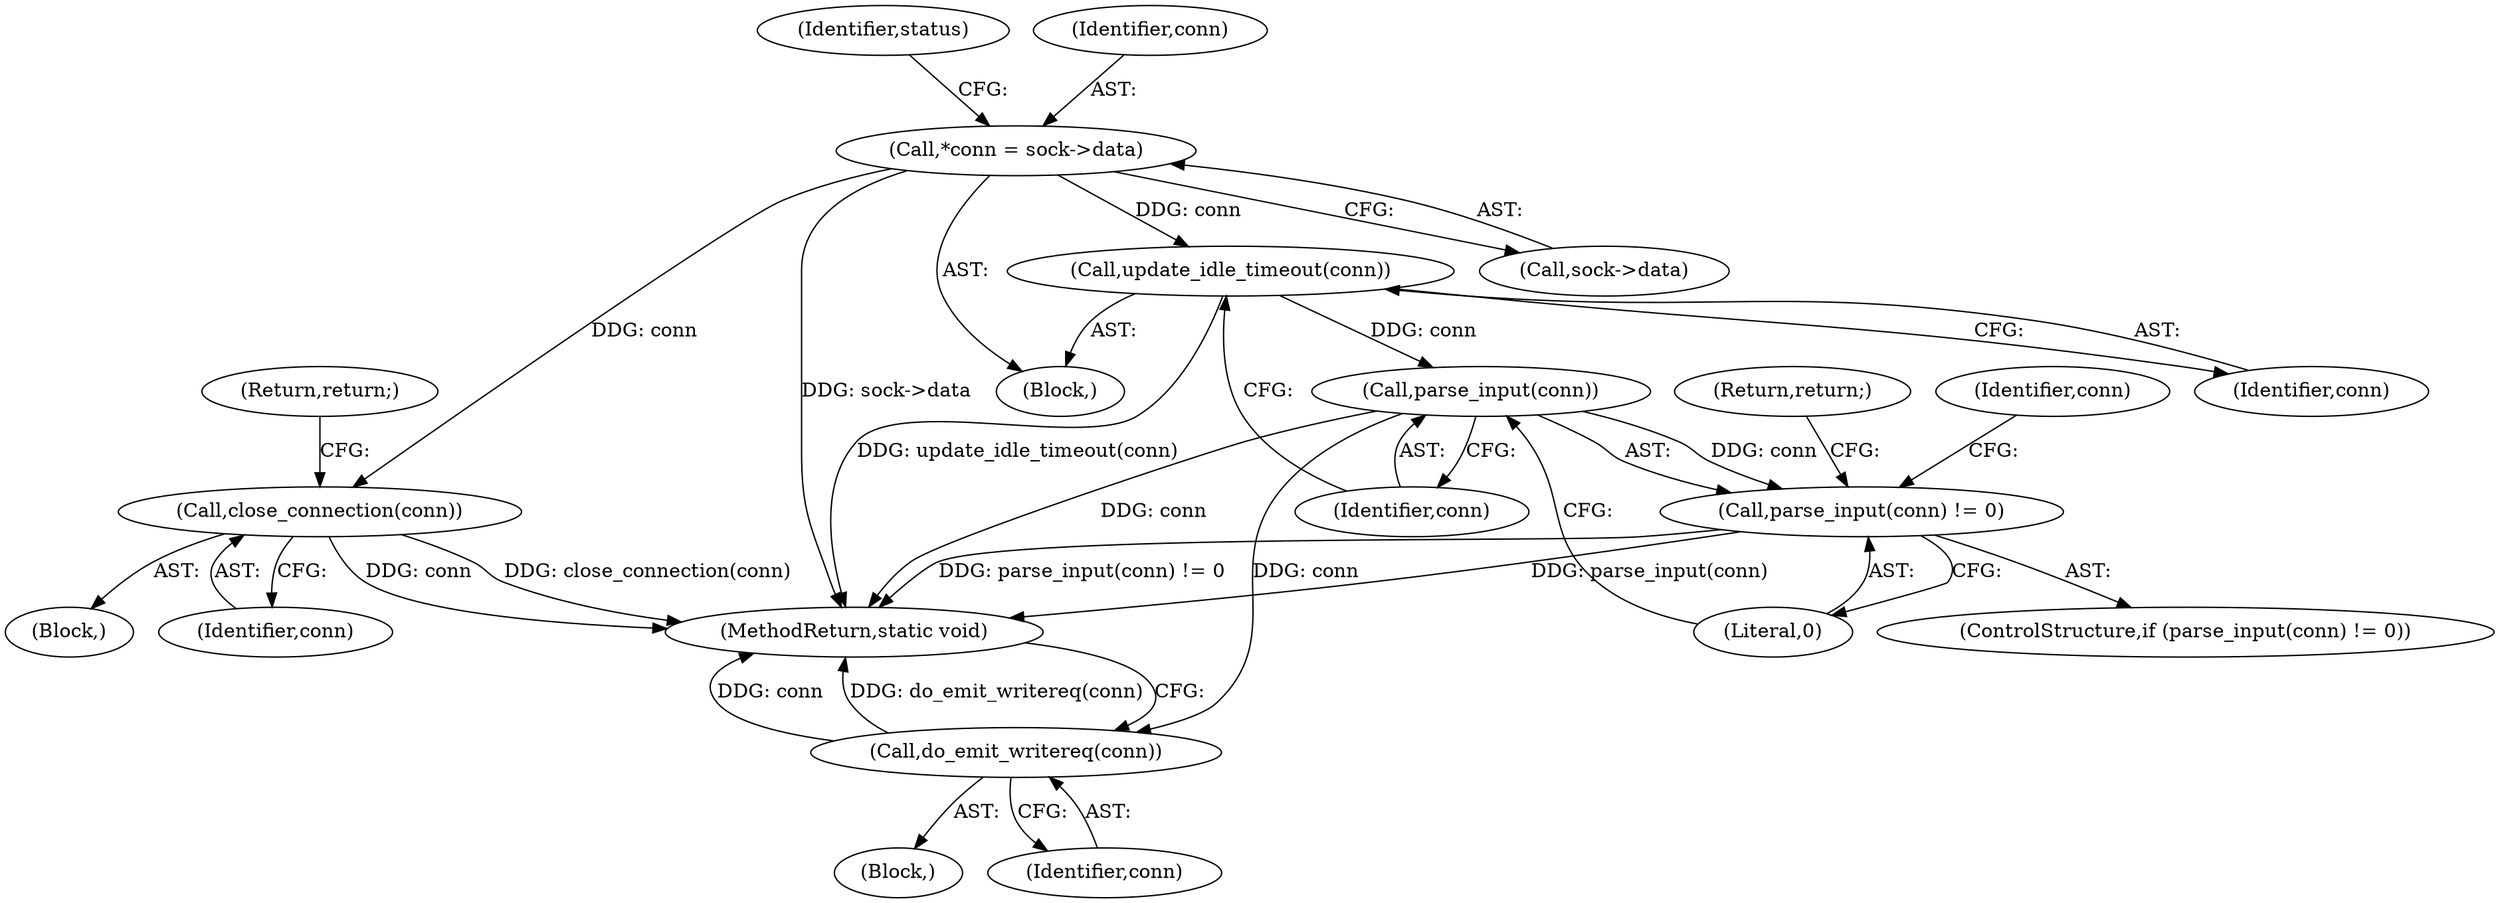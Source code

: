 digraph "0_h2o_1c0808d580da09fdec5a9a74ff09e103ea058dd4_0@pointer" {
"1000106" [label="(Call,*conn = sock->data)"];
"1000120" [label="(Call,close_connection(conn))"];
"1000123" [label="(Call,update_idle_timeout(conn))"];
"1000127" [label="(Call,parse_input(conn))"];
"1000126" [label="(Call,parse_input(conn) != 0)"];
"1000147" [label="(Call,do_emit_writereq(conn))"];
"1000139" [label="(Block,)"];
"1000126" [label="(Call,parse_input(conn) != 0)"];
"1000128" [label="(Identifier,conn)"];
"1000122" [label="(Return,return;)"];
"1000130" [label="(Return,return;)"];
"1000104" [label="(Block,)"];
"1000113" [label="(Identifier,status)"];
"1000120" [label="(Call,close_connection(conn))"];
"1000136" [label="(Identifier,conn)"];
"1000148" [label="(Identifier,conn)"];
"1000108" [label="(Call,sock->data)"];
"1000147" [label="(Call,do_emit_writereq(conn))"];
"1000124" [label="(Identifier,conn)"];
"1000129" [label="(Literal,0)"];
"1000107" [label="(Identifier,conn)"];
"1000125" [label="(ControlStructure,if (parse_input(conn) != 0))"];
"1000127" [label="(Call,parse_input(conn))"];
"1000106" [label="(Call,*conn = sock->data)"];
"1000149" [label="(MethodReturn,static void)"];
"1000115" [label="(Block,)"];
"1000121" [label="(Identifier,conn)"];
"1000123" [label="(Call,update_idle_timeout(conn))"];
"1000106" -> "1000104"  [label="AST: "];
"1000106" -> "1000108"  [label="CFG: "];
"1000107" -> "1000106"  [label="AST: "];
"1000108" -> "1000106"  [label="AST: "];
"1000113" -> "1000106"  [label="CFG: "];
"1000106" -> "1000149"  [label="DDG: sock->data"];
"1000106" -> "1000120"  [label="DDG: conn"];
"1000106" -> "1000123"  [label="DDG: conn"];
"1000120" -> "1000115"  [label="AST: "];
"1000120" -> "1000121"  [label="CFG: "];
"1000121" -> "1000120"  [label="AST: "];
"1000122" -> "1000120"  [label="CFG: "];
"1000120" -> "1000149"  [label="DDG: conn"];
"1000120" -> "1000149"  [label="DDG: close_connection(conn)"];
"1000123" -> "1000104"  [label="AST: "];
"1000123" -> "1000124"  [label="CFG: "];
"1000124" -> "1000123"  [label="AST: "];
"1000128" -> "1000123"  [label="CFG: "];
"1000123" -> "1000149"  [label="DDG: update_idle_timeout(conn)"];
"1000123" -> "1000127"  [label="DDG: conn"];
"1000127" -> "1000126"  [label="AST: "];
"1000127" -> "1000128"  [label="CFG: "];
"1000128" -> "1000127"  [label="AST: "];
"1000129" -> "1000127"  [label="CFG: "];
"1000127" -> "1000149"  [label="DDG: conn"];
"1000127" -> "1000126"  [label="DDG: conn"];
"1000127" -> "1000147"  [label="DDG: conn"];
"1000126" -> "1000125"  [label="AST: "];
"1000126" -> "1000129"  [label="CFG: "];
"1000129" -> "1000126"  [label="AST: "];
"1000130" -> "1000126"  [label="CFG: "];
"1000136" -> "1000126"  [label="CFG: "];
"1000126" -> "1000149"  [label="DDG: parse_input(conn) != 0"];
"1000126" -> "1000149"  [label="DDG: parse_input(conn)"];
"1000147" -> "1000139"  [label="AST: "];
"1000147" -> "1000148"  [label="CFG: "];
"1000148" -> "1000147"  [label="AST: "];
"1000149" -> "1000147"  [label="CFG: "];
"1000147" -> "1000149"  [label="DDG: conn"];
"1000147" -> "1000149"  [label="DDG: do_emit_writereq(conn)"];
}
